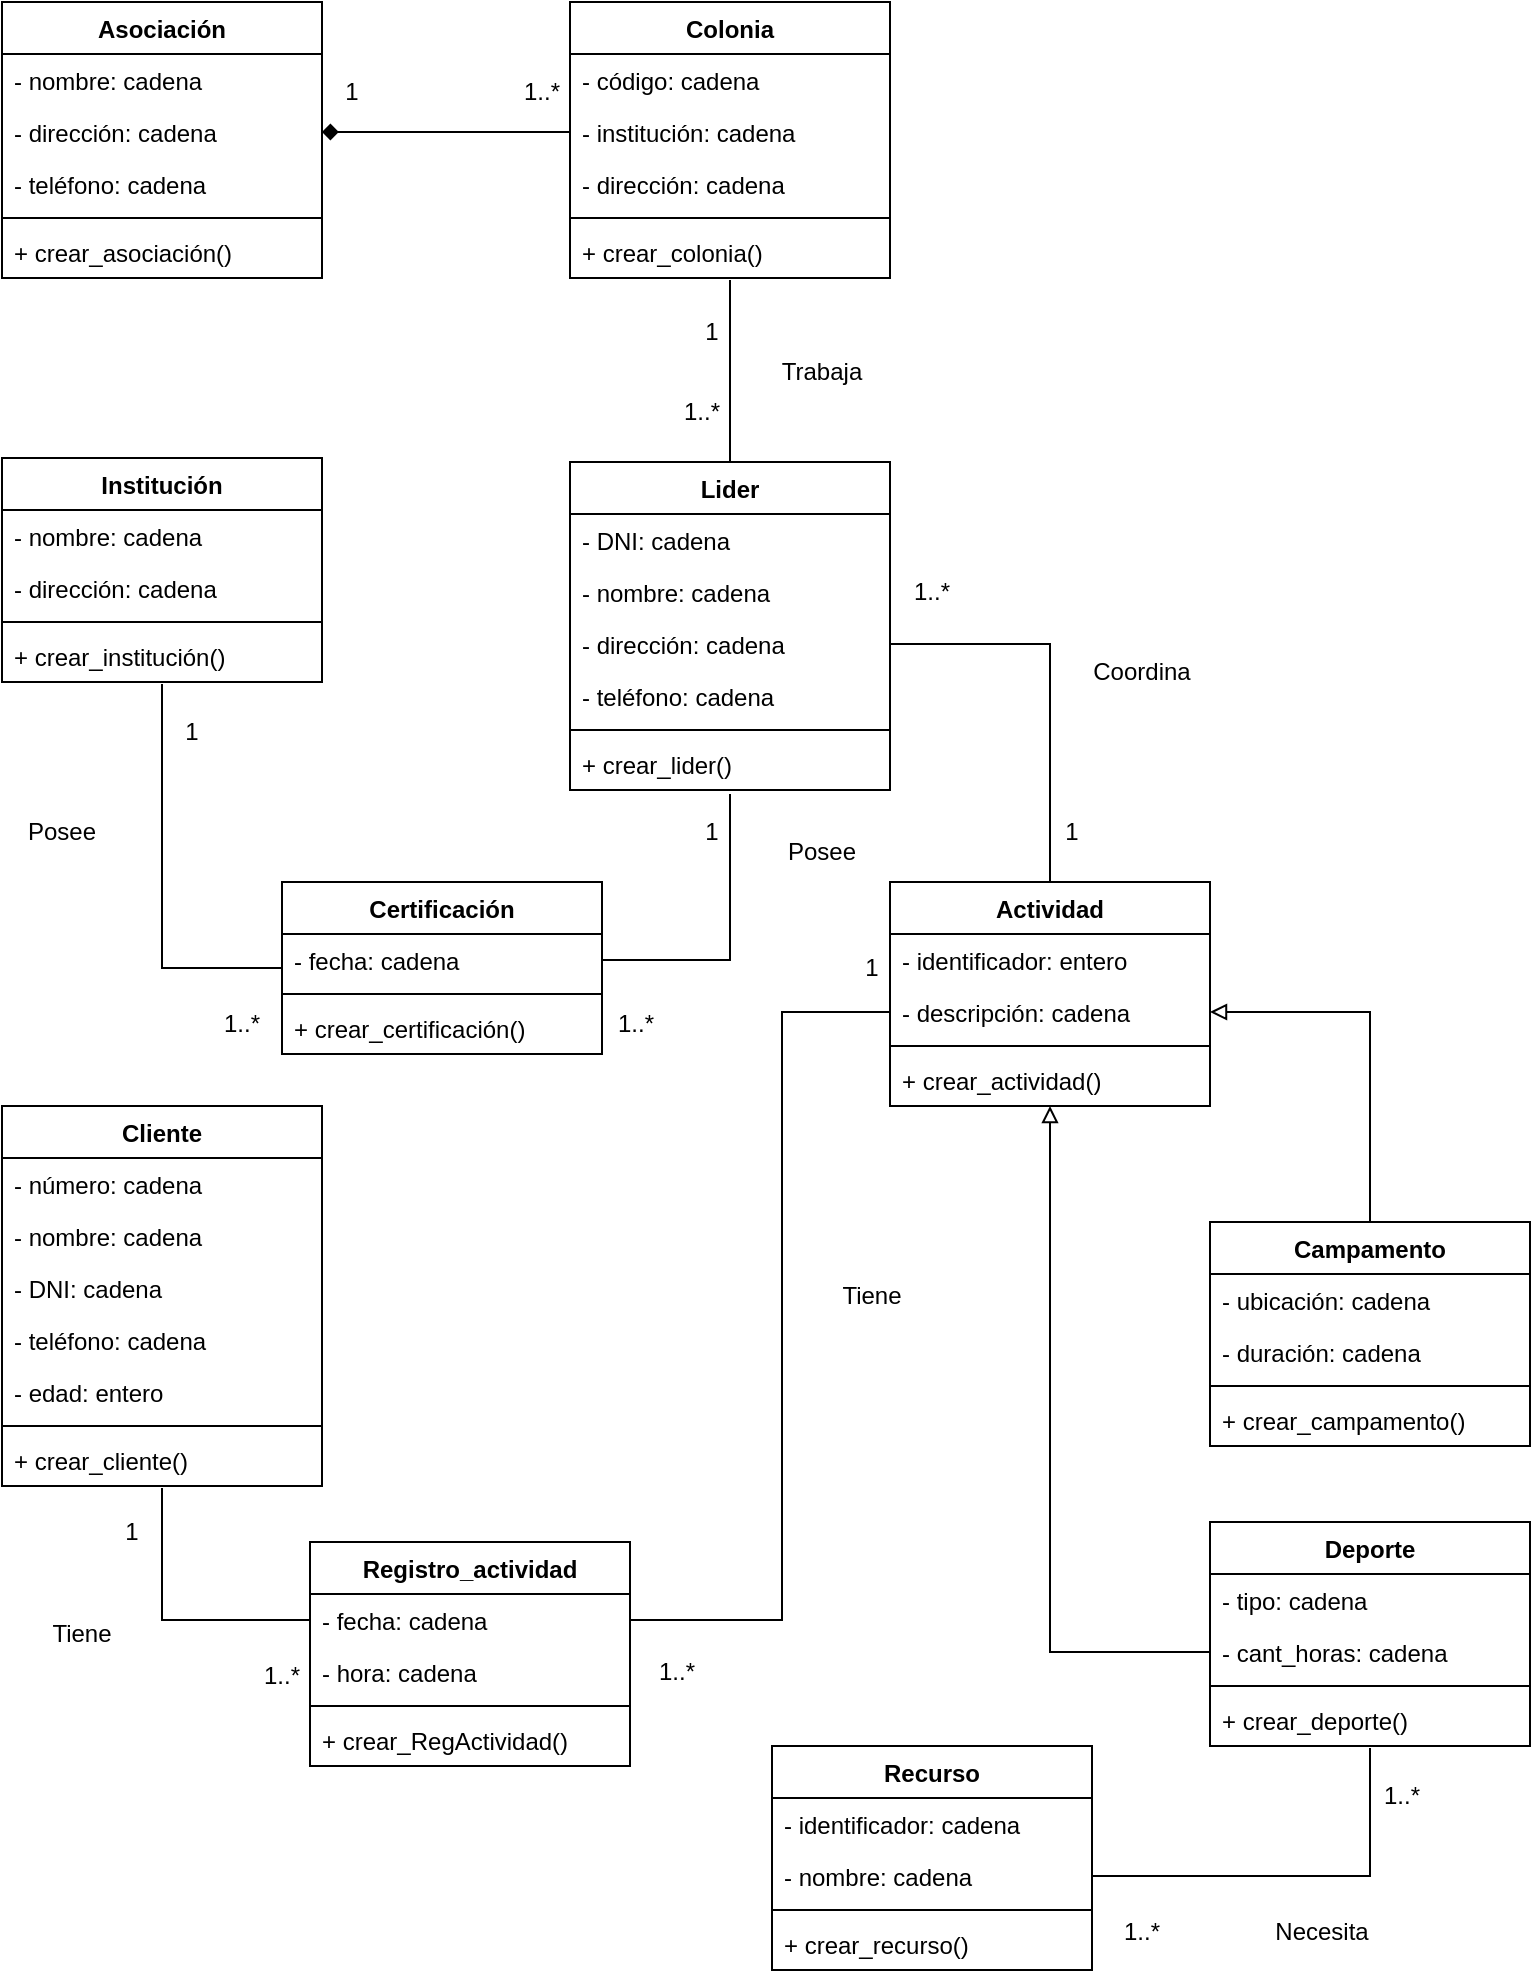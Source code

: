 <mxfile version="16.5.1" type="device"><diagram id="lGOwlKWn9Eu0dSYhVIq-" name="Página-1"><mxGraphModel dx="1108" dy="545" grid="1" gridSize="10" guides="1" tooltips="1" connect="1" arrows="1" fold="1" page="1" pageScale="1" pageWidth="827" pageHeight="1169" math="0" shadow="0"><root><mxCell id="0"/><mxCell id="1" parent="0"/><mxCell id="GEpxuTG9G-NB2mUx5Ac5-1" value="Asociación" style="swimlane;fontStyle=1;align=center;verticalAlign=top;childLayout=stackLayout;horizontal=1;startSize=26;horizontalStack=0;resizeParent=1;resizeParentMax=0;resizeLast=0;collapsible=1;marginBottom=0;" parent="1" vertex="1"><mxGeometry x="50" y="40" width="160" height="138" as="geometry"/></mxCell><mxCell id="GEpxuTG9G-NB2mUx5Ac5-2" value="- nombre: cadena" style="text;strokeColor=none;fillColor=none;align=left;verticalAlign=top;spacingLeft=4;spacingRight=4;overflow=hidden;rotatable=0;points=[[0,0.5],[1,0.5]];portConstraint=eastwest;" parent="GEpxuTG9G-NB2mUx5Ac5-1" vertex="1"><mxGeometry y="26" width="160" height="26" as="geometry"/></mxCell><mxCell id="GEpxuTG9G-NB2mUx5Ac5-9" value="- dirección: cadena" style="text;strokeColor=none;fillColor=none;align=left;verticalAlign=top;spacingLeft=4;spacingRight=4;overflow=hidden;rotatable=0;points=[[0,0.5],[1,0.5]];portConstraint=eastwest;" parent="GEpxuTG9G-NB2mUx5Ac5-1" vertex="1"><mxGeometry y="52" width="160" height="26" as="geometry"/></mxCell><mxCell id="GEpxuTG9G-NB2mUx5Ac5-10" value="- teléfono: cadena" style="text;strokeColor=none;fillColor=none;align=left;verticalAlign=top;spacingLeft=4;spacingRight=4;overflow=hidden;rotatable=0;points=[[0,0.5],[1,0.5]];portConstraint=eastwest;" parent="GEpxuTG9G-NB2mUx5Ac5-1" vertex="1"><mxGeometry y="78" width="160" height="26" as="geometry"/></mxCell><mxCell id="GEpxuTG9G-NB2mUx5Ac5-3" value="" style="line;strokeWidth=1;fillColor=none;align=left;verticalAlign=middle;spacingTop=-1;spacingLeft=3;spacingRight=3;rotatable=0;labelPosition=right;points=[];portConstraint=eastwest;" parent="GEpxuTG9G-NB2mUx5Ac5-1" vertex="1"><mxGeometry y="104" width="160" height="8" as="geometry"/></mxCell><mxCell id="GEpxuTG9G-NB2mUx5Ac5-4" value="+ crear_asociación()" style="text;strokeColor=none;fillColor=none;align=left;verticalAlign=top;spacingLeft=4;spacingRight=4;overflow=hidden;rotatable=0;points=[[0,0.5],[1,0.5]];portConstraint=eastwest;" parent="GEpxuTG9G-NB2mUx5Ac5-1" vertex="1"><mxGeometry y="112" width="160" height="26" as="geometry"/></mxCell><mxCell id="GEpxuTG9G-NB2mUx5Ac5-5" value="Colonia" style="swimlane;fontStyle=1;align=center;verticalAlign=top;childLayout=stackLayout;horizontal=1;startSize=26;horizontalStack=0;resizeParent=1;resizeParentMax=0;resizeLast=0;collapsible=1;marginBottom=0;" parent="1" vertex="1"><mxGeometry x="334" y="40" width="160" height="138" as="geometry"/></mxCell><mxCell id="GEpxuTG9G-NB2mUx5Ac5-6" value="- código: cadena" style="text;strokeColor=none;fillColor=none;align=left;verticalAlign=top;spacingLeft=4;spacingRight=4;overflow=hidden;rotatable=0;points=[[0,0.5],[1,0.5]];portConstraint=eastwest;" parent="GEpxuTG9G-NB2mUx5Ac5-5" vertex="1"><mxGeometry y="26" width="160" height="26" as="geometry"/></mxCell><mxCell id="GEpxuTG9G-NB2mUx5Ac5-11" value="- institución: cadena" style="text;strokeColor=none;fillColor=none;align=left;verticalAlign=top;spacingLeft=4;spacingRight=4;overflow=hidden;rotatable=0;points=[[0,0.5],[1,0.5]];portConstraint=eastwest;" parent="GEpxuTG9G-NB2mUx5Ac5-5" vertex="1"><mxGeometry y="52" width="160" height="26" as="geometry"/></mxCell><mxCell id="GEpxuTG9G-NB2mUx5Ac5-12" value="- dirección: cadena" style="text;strokeColor=none;fillColor=none;align=left;verticalAlign=top;spacingLeft=4;spacingRight=4;overflow=hidden;rotatable=0;points=[[0,0.5],[1,0.5]];portConstraint=eastwest;" parent="GEpxuTG9G-NB2mUx5Ac5-5" vertex="1"><mxGeometry y="78" width="160" height="26" as="geometry"/></mxCell><mxCell id="GEpxuTG9G-NB2mUx5Ac5-7" value="" style="line;strokeWidth=1;fillColor=none;align=left;verticalAlign=middle;spacingTop=-1;spacingLeft=3;spacingRight=3;rotatable=0;labelPosition=right;points=[];portConstraint=eastwest;" parent="GEpxuTG9G-NB2mUx5Ac5-5" vertex="1"><mxGeometry y="104" width="160" height="8" as="geometry"/></mxCell><mxCell id="GEpxuTG9G-NB2mUx5Ac5-8" value="+ crear_colonia()" style="text;strokeColor=none;fillColor=none;align=left;verticalAlign=top;spacingLeft=4;spacingRight=4;overflow=hidden;rotatable=0;points=[[0,0.5],[1,0.5]];portConstraint=eastwest;" parent="GEpxuTG9G-NB2mUx5Ac5-5" vertex="1"><mxGeometry y="112" width="160" height="26" as="geometry"/></mxCell><mxCell id="GEpxuTG9G-NB2mUx5Ac5-13" value="Lider" style="swimlane;fontStyle=1;align=center;verticalAlign=top;childLayout=stackLayout;horizontal=1;startSize=26;horizontalStack=0;resizeParent=1;resizeParentMax=0;resizeLast=0;collapsible=1;marginBottom=0;" parent="1" vertex="1"><mxGeometry x="334" y="270" width="160" height="164" as="geometry"/></mxCell><mxCell id="GEpxuTG9G-NB2mUx5Ac5-14" value="- DNI: cadena" style="text;strokeColor=none;fillColor=none;align=left;verticalAlign=top;spacingLeft=4;spacingRight=4;overflow=hidden;rotatable=0;points=[[0,0.5],[1,0.5]];portConstraint=eastwest;" parent="GEpxuTG9G-NB2mUx5Ac5-13" vertex="1"><mxGeometry y="26" width="160" height="26" as="geometry"/></mxCell><mxCell id="GEpxuTG9G-NB2mUx5Ac5-53" value="- nombre: cadena" style="text;strokeColor=none;fillColor=none;align=left;verticalAlign=top;spacingLeft=4;spacingRight=4;overflow=hidden;rotatable=0;points=[[0,0.5],[1,0.5]];portConstraint=eastwest;" parent="GEpxuTG9G-NB2mUx5Ac5-13" vertex="1"><mxGeometry y="52" width="160" height="26" as="geometry"/></mxCell><mxCell id="GEpxuTG9G-NB2mUx5Ac5-54" value="- dirección: cadena" style="text;strokeColor=none;fillColor=none;align=left;verticalAlign=top;spacingLeft=4;spacingRight=4;overflow=hidden;rotatable=0;points=[[0,0.5],[1,0.5]];portConstraint=eastwest;" parent="GEpxuTG9G-NB2mUx5Ac5-13" vertex="1"><mxGeometry y="78" width="160" height="26" as="geometry"/></mxCell><mxCell id="GEpxuTG9G-NB2mUx5Ac5-55" value="- teléfono: cadena" style="text;strokeColor=none;fillColor=none;align=left;verticalAlign=top;spacingLeft=4;spacingRight=4;overflow=hidden;rotatable=0;points=[[0,0.5],[1,0.5]];portConstraint=eastwest;" parent="GEpxuTG9G-NB2mUx5Ac5-13" vertex="1"><mxGeometry y="104" width="160" height="26" as="geometry"/></mxCell><mxCell id="GEpxuTG9G-NB2mUx5Ac5-15" value="" style="line;strokeWidth=1;fillColor=none;align=left;verticalAlign=middle;spacingTop=-1;spacingLeft=3;spacingRight=3;rotatable=0;labelPosition=right;points=[];portConstraint=eastwest;" parent="GEpxuTG9G-NB2mUx5Ac5-13" vertex="1"><mxGeometry y="130" width="160" height="8" as="geometry"/></mxCell><mxCell id="GEpxuTG9G-NB2mUx5Ac5-16" value="+ crear_lider()" style="text;strokeColor=none;fillColor=none;align=left;verticalAlign=top;spacingLeft=4;spacingRight=4;overflow=hidden;rotatable=0;points=[[0,0.5],[1,0.5]];portConstraint=eastwest;" parent="GEpxuTG9G-NB2mUx5Ac5-13" vertex="1"><mxGeometry y="138" width="160" height="26" as="geometry"/></mxCell><mxCell id="GEpxuTG9G-NB2mUx5Ac5-17" value="Institución" style="swimlane;fontStyle=1;align=center;verticalAlign=top;childLayout=stackLayout;horizontal=1;startSize=26;horizontalStack=0;resizeParent=1;resizeParentMax=0;resizeLast=0;collapsible=1;marginBottom=0;" parent="1" vertex="1"><mxGeometry x="50" y="268" width="160" height="112" as="geometry"/></mxCell><mxCell id="GEpxuTG9G-NB2mUx5Ac5-18" value="- nombre: cadena" style="text;strokeColor=none;fillColor=none;align=left;verticalAlign=top;spacingLeft=4;spacingRight=4;overflow=hidden;rotatable=0;points=[[0,0.5],[1,0.5]];portConstraint=eastwest;" parent="GEpxuTG9G-NB2mUx5Ac5-17" vertex="1"><mxGeometry y="26" width="160" height="26" as="geometry"/></mxCell><mxCell id="GEpxuTG9G-NB2mUx5Ac5-57" value="- dirección: cadena" style="text;strokeColor=none;fillColor=none;align=left;verticalAlign=top;spacingLeft=4;spacingRight=4;overflow=hidden;rotatable=0;points=[[0,0.5],[1,0.5]];portConstraint=eastwest;" parent="GEpxuTG9G-NB2mUx5Ac5-17" vertex="1"><mxGeometry y="52" width="160" height="26" as="geometry"/></mxCell><mxCell id="GEpxuTG9G-NB2mUx5Ac5-19" value="" style="line;strokeWidth=1;fillColor=none;align=left;verticalAlign=middle;spacingTop=-1;spacingLeft=3;spacingRight=3;rotatable=0;labelPosition=right;points=[];portConstraint=eastwest;" parent="GEpxuTG9G-NB2mUx5Ac5-17" vertex="1"><mxGeometry y="78" width="160" height="8" as="geometry"/></mxCell><mxCell id="GEpxuTG9G-NB2mUx5Ac5-20" value="+ crear_institución()" style="text;strokeColor=none;fillColor=none;align=left;verticalAlign=top;spacingLeft=4;spacingRight=4;overflow=hidden;rotatable=0;points=[[0,0.5],[1,0.5]];portConstraint=eastwest;" parent="GEpxuTG9G-NB2mUx5Ac5-17" vertex="1"><mxGeometry y="86" width="160" height="26" as="geometry"/></mxCell><mxCell id="GEpxuTG9G-NB2mUx5Ac5-21" value="Certificación" style="swimlane;fontStyle=1;align=center;verticalAlign=top;childLayout=stackLayout;horizontal=1;startSize=26;horizontalStack=0;resizeParent=1;resizeParentMax=0;resizeLast=0;collapsible=1;marginBottom=0;" parent="1" vertex="1"><mxGeometry x="190" y="480" width="160" height="86" as="geometry"/></mxCell><mxCell id="GEpxuTG9G-NB2mUx5Ac5-22" value="- fecha: cadena" style="text;strokeColor=none;fillColor=none;align=left;verticalAlign=top;spacingLeft=4;spacingRight=4;overflow=hidden;rotatable=0;points=[[0,0.5],[1,0.5]];portConstraint=eastwest;" parent="GEpxuTG9G-NB2mUx5Ac5-21" vertex="1"><mxGeometry y="26" width="160" height="26" as="geometry"/></mxCell><mxCell id="GEpxuTG9G-NB2mUx5Ac5-23" value="" style="line;strokeWidth=1;fillColor=none;align=left;verticalAlign=middle;spacingTop=-1;spacingLeft=3;spacingRight=3;rotatable=0;labelPosition=right;points=[];portConstraint=eastwest;" parent="GEpxuTG9G-NB2mUx5Ac5-21" vertex="1"><mxGeometry y="52" width="160" height="8" as="geometry"/></mxCell><mxCell id="GEpxuTG9G-NB2mUx5Ac5-24" value="+ crear_certificación()" style="text;strokeColor=none;fillColor=none;align=left;verticalAlign=top;spacingLeft=4;spacingRight=4;overflow=hidden;rotatable=0;points=[[0,0.5],[1,0.5]];portConstraint=eastwest;" parent="GEpxuTG9G-NB2mUx5Ac5-21" vertex="1"><mxGeometry y="60" width="160" height="26" as="geometry"/></mxCell><mxCell id="GEpxuTG9G-NB2mUx5Ac5-25" value="Actividad" style="swimlane;fontStyle=1;align=center;verticalAlign=top;childLayout=stackLayout;horizontal=1;startSize=26;horizontalStack=0;resizeParent=1;resizeParentMax=0;resizeLast=0;collapsible=1;marginBottom=0;" parent="1" vertex="1"><mxGeometry x="494" y="480" width="160" height="112" as="geometry"/></mxCell><mxCell id="GEpxuTG9G-NB2mUx5Ac5-26" value="- identificador: entero" style="text;strokeColor=none;fillColor=none;align=left;verticalAlign=top;spacingLeft=4;spacingRight=4;overflow=hidden;rotatable=0;points=[[0,0.5],[1,0.5]];portConstraint=eastwest;" parent="GEpxuTG9G-NB2mUx5Ac5-25" vertex="1"><mxGeometry y="26" width="160" height="26" as="geometry"/></mxCell><mxCell id="GEpxuTG9G-NB2mUx5Ac5-58" value="- descripción: cadena" style="text;strokeColor=none;fillColor=none;align=left;verticalAlign=top;spacingLeft=4;spacingRight=4;overflow=hidden;rotatable=0;points=[[0,0.5],[1,0.5]];portConstraint=eastwest;" parent="GEpxuTG9G-NB2mUx5Ac5-25" vertex="1"><mxGeometry y="52" width="160" height="26" as="geometry"/></mxCell><mxCell id="GEpxuTG9G-NB2mUx5Ac5-27" value="" style="line;strokeWidth=1;fillColor=none;align=left;verticalAlign=middle;spacingTop=-1;spacingLeft=3;spacingRight=3;rotatable=0;labelPosition=right;points=[];portConstraint=eastwest;" parent="GEpxuTG9G-NB2mUx5Ac5-25" vertex="1"><mxGeometry y="78" width="160" height="8" as="geometry"/></mxCell><mxCell id="GEpxuTG9G-NB2mUx5Ac5-28" value="+ crear_actividad()" style="text;strokeColor=none;fillColor=none;align=left;verticalAlign=top;spacingLeft=4;spacingRight=4;overflow=hidden;rotatable=0;points=[[0,0.5],[1,0.5]];portConstraint=eastwest;" parent="GEpxuTG9G-NB2mUx5Ac5-25" vertex="1"><mxGeometry y="86" width="160" height="26" as="geometry"/></mxCell><mxCell id="GEpxuTG9G-NB2mUx5Ac5-29" value="Deporte" style="swimlane;fontStyle=1;align=center;verticalAlign=top;childLayout=stackLayout;horizontal=1;startSize=26;horizontalStack=0;resizeParent=1;resizeParentMax=0;resizeLast=0;collapsible=1;marginBottom=0;" parent="1" vertex="1"><mxGeometry x="654" y="800" width="160" height="112" as="geometry"/></mxCell><mxCell id="GEpxuTG9G-NB2mUx5Ac5-30" value="- tipo: cadena" style="text;strokeColor=none;fillColor=none;align=left;verticalAlign=top;spacingLeft=4;spacingRight=4;overflow=hidden;rotatable=0;points=[[0,0.5],[1,0.5]];portConstraint=eastwest;" parent="GEpxuTG9G-NB2mUx5Ac5-29" vertex="1"><mxGeometry y="26" width="160" height="26" as="geometry"/></mxCell><mxCell id="GEpxuTG9G-NB2mUx5Ac5-60" value="- cant_horas: cadena" style="text;strokeColor=none;fillColor=none;align=left;verticalAlign=top;spacingLeft=4;spacingRight=4;overflow=hidden;rotatable=0;points=[[0,0.5],[1,0.5]];portConstraint=eastwest;" parent="GEpxuTG9G-NB2mUx5Ac5-29" vertex="1"><mxGeometry y="52" width="160" height="26" as="geometry"/></mxCell><mxCell id="GEpxuTG9G-NB2mUx5Ac5-31" value="" style="line;strokeWidth=1;fillColor=none;align=left;verticalAlign=middle;spacingTop=-1;spacingLeft=3;spacingRight=3;rotatable=0;labelPosition=right;points=[];portConstraint=eastwest;" parent="GEpxuTG9G-NB2mUx5Ac5-29" vertex="1"><mxGeometry y="78" width="160" height="8" as="geometry"/></mxCell><mxCell id="GEpxuTG9G-NB2mUx5Ac5-32" value="+ crear_deporte()" style="text;strokeColor=none;fillColor=none;align=left;verticalAlign=top;spacingLeft=4;spacingRight=4;overflow=hidden;rotatable=0;points=[[0,0.5],[1,0.5]];portConstraint=eastwest;" parent="GEpxuTG9G-NB2mUx5Ac5-29" vertex="1"><mxGeometry y="86" width="160" height="26" as="geometry"/></mxCell><mxCell id="GEpxuTG9G-NB2mUx5Ac5-37" value="Campamento" style="swimlane;fontStyle=1;align=center;verticalAlign=top;childLayout=stackLayout;horizontal=1;startSize=26;horizontalStack=0;resizeParent=1;resizeParentMax=0;resizeLast=0;collapsible=1;marginBottom=0;" parent="1" vertex="1"><mxGeometry x="654" y="650" width="160" height="112" as="geometry"/></mxCell><mxCell id="GEpxuTG9G-NB2mUx5Ac5-38" value="- ubicación: cadena" style="text;strokeColor=none;fillColor=none;align=left;verticalAlign=top;spacingLeft=4;spacingRight=4;overflow=hidden;rotatable=0;points=[[0,0.5],[1,0.5]];portConstraint=eastwest;" parent="GEpxuTG9G-NB2mUx5Ac5-37" vertex="1"><mxGeometry y="26" width="160" height="26" as="geometry"/></mxCell><mxCell id="GEpxuTG9G-NB2mUx5Ac5-59" value="- duración: cadena" style="text;strokeColor=none;fillColor=none;align=left;verticalAlign=top;spacingLeft=4;spacingRight=4;overflow=hidden;rotatable=0;points=[[0,0.5],[1,0.5]];portConstraint=eastwest;" parent="GEpxuTG9G-NB2mUx5Ac5-37" vertex="1"><mxGeometry y="52" width="160" height="26" as="geometry"/></mxCell><mxCell id="GEpxuTG9G-NB2mUx5Ac5-39" value="" style="line;strokeWidth=1;fillColor=none;align=left;verticalAlign=middle;spacingTop=-1;spacingLeft=3;spacingRight=3;rotatable=0;labelPosition=right;points=[];portConstraint=eastwest;" parent="GEpxuTG9G-NB2mUx5Ac5-37" vertex="1"><mxGeometry y="78" width="160" height="8" as="geometry"/></mxCell><mxCell id="GEpxuTG9G-NB2mUx5Ac5-40" value="+ crear_campamento()" style="text;strokeColor=none;fillColor=none;align=left;verticalAlign=top;spacingLeft=4;spacingRight=4;overflow=hidden;rotatable=0;points=[[0,0.5],[1,0.5]];portConstraint=eastwest;" parent="GEpxuTG9G-NB2mUx5Ac5-37" vertex="1"><mxGeometry y="86" width="160" height="26" as="geometry"/></mxCell><mxCell id="GEpxuTG9G-NB2mUx5Ac5-41" value="Recurso" style="swimlane;fontStyle=1;align=center;verticalAlign=top;childLayout=stackLayout;horizontal=1;startSize=26;horizontalStack=0;resizeParent=1;resizeParentMax=0;resizeLast=0;collapsible=1;marginBottom=0;" parent="1" vertex="1"><mxGeometry x="435" y="912" width="160" height="112" as="geometry"/></mxCell><mxCell id="GEpxuTG9G-NB2mUx5Ac5-42" value="- identificador: cadena" style="text;strokeColor=none;fillColor=none;align=left;verticalAlign=top;spacingLeft=4;spacingRight=4;overflow=hidden;rotatable=0;points=[[0,0.5],[1,0.5]];portConstraint=eastwest;" parent="GEpxuTG9G-NB2mUx5Ac5-41" vertex="1"><mxGeometry y="26" width="160" height="26" as="geometry"/></mxCell><mxCell id="GEpxuTG9G-NB2mUx5Ac5-61" value="- nombre: cadena" style="text;strokeColor=none;fillColor=none;align=left;verticalAlign=top;spacingLeft=4;spacingRight=4;overflow=hidden;rotatable=0;points=[[0,0.5],[1,0.5]];portConstraint=eastwest;" parent="GEpxuTG9G-NB2mUx5Ac5-41" vertex="1"><mxGeometry y="52" width="160" height="26" as="geometry"/></mxCell><mxCell id="GEpxuTG9G-NB2mUx5Ac5-43" value="" style="line;strokeWidth=1;fillColor=none;align=left;verticalAlign=middle;spacingTop=-1;spacingLeft=3;spacingRight=3;rotatable=0;labelPosition=right;points=[];portConstraint=eastwest;" parent="GEpxuTG9G-NB2mUx5Ac5-41" vertex="1"><mxGeometry y="78" width="160" height="8" as="geometry"/></mxCell><mxCell id="GEpxuTG9G-NB2mUx5Ac5-44" value="+ crear_recurso()" style="text;strokeColor=none;fillColor=none;align=left;verticalAlign=top;spacingLeft=4;spacingRight=4;overflow=hidden;rotatable=0;points=[[0,0.5],[1,0.5]];portConstraint=eastwest;" parent="GEpxuTG9G-NB2mUx5Ac5-41" vertex="1"><mxGeometry y="86" width="160" height="26" as="geometry"/></mxCell><mxCell id="GEpxuTG9G-NB2mUx5Ac5-45" value="Cliente" style="swimlane;fontStyle=1;align=center;verticalAlign=top;childLayout=stackLayout;horizontal=1;startSize=26;horizontalStack=0;resizeParent=1;resizeParentMax=0;resizeLast=0;collapsible=1;marginBottom=0;" parent="1" vertex="1"><mxGeometry x="50" y="592" width="160" height="190" as="geometry"/></mxCell><mxCell id="GEpxuTG9G-NB2mUx5Ac5-46" value="- número: cadena" style="text;strokeColor=none;fillColor=none;align=left;verticalAlign=top;spacingLeft=4;spacingRight=4;overflow=hidden;rotatable=0;points=[[0,0.5],[1,0.5]];portConstraint=eastwest;" parent="GEpxuTG9G-NB2mUx5Ac5-45" vertex="1"><mxGeometry y="26" width="160" height="26" as="geometry"/></mxCell><mxCell id="GEpxuTG9G-NB2mUx5Ac5-62" value="- nombre: cadena" style="text;strokeColor=none;fillColor=none;align=left;verticalAlign=top;spacingLeft=4;spacingRight=4;overflow=hidden;rotatable=0;points=[[0,0.5],[1,0.5]];portConstraint=eastwest;" parent="GEpxuTG9G-NB2mUx5Ac5-45" vertex="1"><mxGeometry y="52" width="160" height="26" as="geometry"/></mxCell><mxCell id="GEpxuTG9G-NB2mUx5Ac5-63" value="- DNI: cadena" style="text;strokeColor=none;fillColor=none;align=left;verticalAlign=top;spacingLeft=4;spacingRight=4;overflow=hidden;rotatable=0;points=[[0,0.5],[1,0.5]];portConstraint=eastwest;" parent="GEpxuTG9G-NB2mUx5Ac5-45" vertex="1"><mxGeometry y="78" width="160" height="26" as="geometry"/></mxCell><mxCell id="GEpxuTG9G-NB2mUx5Ac5-64" value="- teléfono: cadena" style="text;strokeColor=none;fillColor=none;align=left;verticalAlign=top;spacingLeft=4;spacingRight=4;overflow=hidden;rotatable=0;points=[[0,0.5],[1,0.5]];portConstraint=eastwest;" parent="GEpxuTG9G-NB2mUx5Ac5-45" vertex="1"><mxGeometry y="104" width="160" height="26" as="geometry"/></mxCell><mxCell id="GEpxuTG9G-NB2mUx5Ac5-65" value="- edad: entero" style="text;strokeColor=none;fillColor=none;align=left;verticalAlign=top;spacingLeft=4;spacingRight=4;overflow=hidden;rotatable=0;points=[[0,0.5],[1,0.5]];portConstraint=eastwest;" parent="GEpxuTG9G-NB2mUx5Ac5-45" vertex="1"><mxGeometry y="130" width="160" height="26" as="geometry"/></mxCell><mxCell id="GEpxuTG9G-NB2mUx5Ac5-47" value="" style="line;strokeWidth=1;fillColor=none;align=left;verticalAlign=middle;spacingTop=-1;spacingLeft=3;spacingRight=3;rotatable=0;labelPosition=right;points=[];portConstraint=eastwest;" parent="GEpxuTG9G-NB2mUx5Ac5-45" vertex="1"><mxGeometry y="156" width="160" height="8" as="geometry"/></mxCell><mxCell id="GEpxuTG9G-NB2mUx5Ac5-48" value="+ crear_cliente()" style="text;strokeColor=none;fillColor=none;align=left;verticalAlign=top;spacingLeft=4;spacingRight=4;overflow=hidden;rotatable=0;points=[[0,0.5],[1,0.5]];portConstraint=eastwest;" parent="GEpxuTG9G-NB2mUx5Ac5-45" vertex="1"><mxGeometry y="164" width="160" height="26" as="geometry"/></mxCell><mxCell id="GEpxuTG9G-NB2mUx5Ac5-49" value="Registro_actividad" style="swimlane;fontStyle=1;align=center;verticalAlign=top;childLayout=stackLayout;horizontal=1;startSize=26;horizontalStack=0;resizeParent=1;resizeParentMax=0;resizeLast=0;collapsible=1;marginBottom=0;" parent="1" vertex="1"><mxGeometry x="204" y="810" width="160" height="112" as="geometry"/></mxCell><mxCell id="GEpxuTG9G-NB2mUx5Ac5-50" value="- fecha: cadena" style="text;strokeColor=none;fillColor=none;align=left;verticalAlign=top;spacingLeft=4;spacingRight=4;overflow=hidden;rotatable=0;points=[[0,0.5],[1,0.5]];portConstraint=eastwest;" parent="GEpxuTG9G-NB2mUx5Ac5-49" vertex="1"><mxGeometry y="26" width="160" height="26" as="geometry"/></mxCell><mxCell id="GEpxuTG9G-NB2mUx5Ac5-66" value="- hora: cadena" style="text;strokeColor=none;fillColor=none;align=left;verticalAlign=top;spacingLeft=4;spacingRight=4;overflow=hidden;rotatable=0;points=[[0,0.5],[1,0.5]];portConstraint=eastwest;" parent="GEpxuTG9G-NB2mUx5Ac5-49" vertex="1"><mxGeometry y="52" width="160" height="26" as="geometry"/></mxCell><mxCell id="GEpxuTG9G-NB2mUx5Ac5-51" value="" style="line;strokeWidth=1;fillColor=none;align=left;verticalAlign=middle;spacingTop=-1;spacingLeft=3;spacingRight=3;rotatable=0;labelPosition=right;points=[];portConstraint=eastwest;" parent="GEpxuTG9G-NB2mUx5Ac5-49" vertex="1"><mxGeometry y="78" width="160" height="8" as="geometry"/></mxCell><mxCell id="GEpxuTG9G-NB2mUx5Ac5-52" value="+ crear_RegActividad()" style="text;strokeColor=none;fillColor=none;align=left;verticalAlign=top;spacingLeft=4;spacingRight=4;overflow=hidden;rotatable=0;points=[[0,0.5],[1,0.5]];portConstraint=eastwest;" parent="GEpxuTG9G-NB2mUx5Ac5-49" vertex="1"><mxGeometry y="86" width="160" height="26" as="geometry"/></mxCell><mxCell id="GEpxuTG9G-NB2mUx5Ac5-67" value="" style="endArrow=diamond;html=1;rounded=0;exitX=0;exitY=0.5;exitDx=0;exitDy=0;entryX=1;entryY=0.5;entryDx=0;entryDy=0;endFill=1;" parent="1" source="GEpxuTG9G-NB2mUx5Ac5-11" target="GEpxuTG9G-NB2mUx5Ac5-9" edge="1"><mxGeometry width="50" height="50" relative="1" as="geometry"><mxPoint x="260" y="150" as="sourcePoint"/><mxPoint x="310" y="100" as="targetPoint"/></mxGeometry></mxCell><mxCell id="GEpxuTG9G-NB2mUx5Ac5-68" value="" style="endArrow=none;html=1;rounded=0;exitX=0.5;exitY=0;exitDx=0;exitDy=0;entryX=0.5;entryY=1.038;entryDx=0;entryDy=0;entryPerimeter=0;" parent="1" source="GEpxuTG9G-NB2mUx5Ac5-13" target="GEpxuTG9G-NB2mUx5Ac5-8" edge="1"><mxGeometry width="50" height="50" relative="1" as="geometry"><mxPoint x="280" y="240" as="sourcePoint"/><mxPoint x="330" y="190" as="targetPoint"/></mxGeometry></mxCell><mxCell id="GEpxuTG9G-NB2mUx5Ac5-69" value="" style="endArrow=none;html=1;rounded=0;exitX=1;exitY=0.5;exitDx=0;exitDy=0;entryX=0.5;entryY=1.077;entryDx=0;entryDy=0;entryPerimeter=0;" parent="1" source="GEpxuTG9G-NB2mUx5Ac5-22" target="GEpxuTG9G-NB2mUx5Ac5-16" edge="1"><mxGeometry width="50" height="50" relative="1" as="geometry"><mxPoint x="390" y="460" as="sourcePoint"/><mxPoint x="410" y="460" as="targetPoint"/><Array as="points"><mxPoint x="414" y="519"/></Array></mxGeometry></mxCell><mxCell id="GEpxuTG9G-NB2mUx5Ac5-70" value="" style="endArrow=none;html=1;rounded=0;exitX=0;exitY=0.5;exitDx=0;exitDy=0;entryX=0.5;entryY=1.038;entryDx=0;entryDy=0;entryPerimeter=0;" parent="1" source="GEpxuTG9G-NB2mUx5Ac5-21" target="GEpxuTG9G-NB2mUx5Ac5-20" edge="1"><mxGeometry width="50" height="50" relative="1" as="geometry"><mxPoint x="390" y="460" as="sourcePoint"/><mxPoint x="440" y="410" as="targetPoint"/><Array as="points"><mxPoint x="130" y="523"/></Array></mxGeometry></mxCell><mxCell id="GEpxuTG9G-NB2mUx5Ac5-71" value="" style="endArrow=none;html=1;rounded=0;entryX=1;entryY=0.5;entryDx=0;entryDy=0;exitX=0.5;exitY=0;exitDx=0;exitDy=0;" parent="1" source="GEpxuTG9G-NB2mUx5Ac5-25" target="GEpxuTG9G-NB2mUx5Ac5-54" edge="1"><mxGeometry width="50" height="50" relative="1" as="geometry"><mxPoint x="390" y="480" as="sourcePoint"/><mxPoint x="440" y="430" as="targetPoint"/><Array as="points"><mxPoint x="574" y="361"/></Array></mxGeometry></mxCell><mxCell id="GEpxuTG9G-NB2mUx5Ac5-72" value="" style="endArrow=block;html=1;rounded=0;exitX=0;exitY=0.5;exitDx=0;exitDy=0;endFill=0;entryX=0.5;entryY=1;entryDx=0;entryDy=0;entryPerimeter=0;" parent="1" source="GEpxuTG9G-NB2mUx5Ac5-60" target="GEpxuTG9G-NB2mUx5Ac5-28" edge="1"><mxGeometry width="50" height="50" relative="1" as="geometry"><mxPoint x="410" y="610" as="sourcePoint"/><mxPoint x="520" y="710" as="targetPoint"/><Array as="points"><mxPoint x="574" y="865"/></Array></mxGeometry></mxCell><mxCell id="GEpxuTG9G-NB2mUx5Ac5-73" value="" style="endArrow=block;html=1;rounded=0;exitX=0.5;exitY=0;exitDx=0;exitDy=0;entryX=1;entryY=0.5;entryDx=0;entryDy=0;endFill=0;" parent="1" source="GEpxuTG9G-NB2mUx5Ac5-37" target="GEpxuTG9G-NB2mUx5Ac5-58" edge="1"><mxGeometry width="50" height="50" relative="1" as="geometry"><mxPoint x="390" y="690" as="sourcePoint"/><mxPoint x="440" y="640" as="targetPoint"/><Array as="points"><mxPoint x="734" y="545"/></Array></mxGeometry></mxCell><mxCell id="GEpxuTG9G-NB2mUx5Ac5-75" value="" style="endArrow=none;html=1;rounded=0;exitX=1;exitY=0.5;exitDx=0;exitDy=0;entryX=0;entryY=0.5;entryDx=0;entryDy=0;" parent="1" source="GEpxuTG9G-NB2mUx5Ac5-50" target="GEpxuTG9G-NB2mUx5Ac5-58" edge="1"><mxGeometry width="50" height="50" relative="1" as="geometry"><mxPoint x="450" y="930" as="sourcePoint"/><mxPoint x="414" y="850" as="targetPoint"/><Array as="points"><mxPoint x="440" y="849"/><mxPoint x="440" y="545"/></Array></mxGeometry></mxCell><mxCell id="GEpxuTG9G-NB2mUx5Ac5-76" value="" style="endArrow=none;html=1;rounded=0;entryX=0.5;entryY=1.038;entryDx=0;entryDy=0;entryPerimeter=0;exitX=0;exitY=0.5;exitDx=0;exitDy=0;" parent="1" source="GEpxuTG9G-NB2mUx5Ac5-50" target="GEpxuTG9G-NB2mUx5Ac5-48" edge="1"><mxGeometry width="50" height="50" relative="1" as="geometry"><mxPoint x="450" y="930" as="sourcePoint"/><mxPoint x="500" y="880" as="targetPoint"/><Array as="points"><mxPoint x="130" y="849"/></Array></mxGeometry></mxCell><mxCell id="NxvY_9dTDJaT0S1vnAO8-1" value="1..*" style="text;html=1;strokeColor=none;fillColor=none;align=center;verticalAlign=middle;whiteSpace=wrap;rounded=0;" vertex="1" parent="1"><mxGeometry x="310" y="70" width="20" height="30" as="geometry"/></mxCell><mxCell id="NxvY_9dTDJaT0S1vnAO8-2" value="1" style="text;html=1;strokeColor=none;fillColor=none;align=center;verticalAlign=middle;whiteSpace=wrap;rounded=0;" vertex="1" parent="1"><mxGeometry x="220" y="70" width="10" height="30" as="geometry"/></mxCell><mxCell id="NxvY_9dTDJaT0S1vnAO8-3" value="1" style="text;html=1;strokeColor=none;fillColor=none;align=center;verticalAlign=middle;whiteSpace=wrap;rounded=0;" vertex="1" parent="1"><mxGeometry x="400" y="190" width="10" height="30" as="geometry"/></mxCell><mxCell id="NxvY_9dTDJaT0S1vnAO8-4" value="1..*" style="text;html=1;strokeColor=none;fillColor=none;align=center;verticalAlign=middle;whiteSpace=wrap;rounded=0;" vertex="1" parent="1"><mxGeometry x="390" y="230" width="20" height="30" as="geometry"/></mxCell><mxCell id="NxvY_9dTDJaT0S1vnAO8-5" value="Trabaja" style="text;html=1;strokeColor=none;fillColor=none;align=center;verticalAlign=middle;whiteSpace=wrap;rounded=0;" vertex="1" parent="1"><mxGeometry x="430" y="210" width="60" height="30" as="geometry"/></mxCell><mxCell id="NxvY_9dTDJaT0S1vnAO8-6" value="1" style="text;html=1;strokeColor=none;fillColor=none;align=center;verticalAlign=middle;whiteSpace=wrap;rounded=0;" vertex="1" parent="1"><mxGeometry x="140" y="390" width="10" height="30" as="geometry"/></mxCell><mxCell id="NxvY_9dTDJaT0S1vnAO8-7" value="1..*" style="text;html=1;strokeColor=none;fillColor=none;align=center;verticalAlign=middle;whiteSpace=wrap;rounded=0;" vertex="1" parent="1"><mxGeometry x="160" y="536" width="20" height="30" as="geometry"/></mxCell><mxCell id="NxvY_9dTDJaT0S1vnAO8-8" value="1..*" style="text;html=1;strokeColor=none;fillColor=none;align=center;verticalAlign=middle;whiteSpace=wrap;rounded=0;" vertex="1" parent="1"><mxGeometry x="354" y="536" width="26" height="30" as="geometry"/></mxCell><mxCell id="NxvY_9dTDJaT0S1vnAO8-9" value="1" style="text;html=1;strokeColor=none;fillColor=none;align=center;verticalAlign=middle;whiteSpace=wrap;rounded=0;" vertex="1" parent="1"><mxGeometry x="400" y="440" width="10" height="30" as="geometry"/></mxCell><mxCell id="NxvY_9dTDJaT0S1vnAO8-10" value="Posee" style="text;html=1;strokeColor=none;fillColor=none;align=center;verticalAlign=middle;whiteSpace=wrap;rounded=0;" vertex="1" parent="1"><mxGeometry x="430" y="450" width="60" height="30" as="geometry"/></mxCell><mxCell id="NxvY_9dTDJaT0S1vnAO8-11" value="Posee" style="text;html=1;strokeColor=none;fillColor=none;align=center;verticalAlign=middle;whiteSpace=wrap;rounded=0;" vertex="1" parent="1"><mxGeometry x="50" y="440" width="60" height="30" as="geometry"/></mxCell><mxCell id="NxvY_9dTDJaT0S1vnAO8-12" value="1..*" style="text;html=1;strokeColor=none;fillColor=none;align=center;verticalAlign=middle;whiteSpace=wrap;rounded=0;" vertex="1" parent="1"><mxGeometry x="500" y="320" width="30" height="30" as="geometry"/></mxCell><mxCell id="NxvY_9dTDJaT0S1vnAO8-13" value="1" style="text;html=1;strokeColor=none;fillColor=none;align=center;verticalAlign=middle;whiteSpace=wrap;rounded=0;" vertex="1" parent="1"><mxGeometry x="580" y="440" width="10" height="30" as="geometry"/></mxCell><mxCell id="NxvY_9dTDJaT0S1vnAO8-14" value="Coordina" style="text;html=1;strokeColor=none;fillColor=none;align=center;verticalAlign=middle;whiteSpace=wrap;rounded=0;" vertex="1" parent="1"><mxGeometry x="590" y="360" width="60" height="30" as="geometry"/></mxCell><mxCell id="NxvY_9dTDJaT0S1vnAO8-15" value="" style="endArrow=none;html=1;rounded=0;entryX=1;entryY=0.5;entryDx=0;entryDy=0;exitX=0.5;exitY=1.038;exitDx=0;exitDy=0;exitPerimeter=0;" edge="1" parent="1" source="GEpxuTG9G-NB2mUx5Ac5-32" target="GEpxuTG9G-NB2mUx5Ac5-61"><mxGeometry width="50" height="50" relative="1" as="geometry"><mxPoint x="470" y="850" as="sourcePoint"/><mxPoint x="520" y="800" as="targetPoint"/><Array as="points"><mxPoint x="734" y="977"/></Array></mxGeometry></mxCell><mxCell id="NxvY_9dTDJaT0S1vnAO8-16" value="1" style="text;html=1;strokeColor=none;fillColor=none;align=center;verticalAlign=middle;whiteSpace=wrap;rounded=0;" vertex="1" parent="1"><mxGeometry x="480" y="508" width="10" height="30" as="geometry"/></mxCell><mxCell id="NxvY_9dTDJaT0S1vnAO8-18" value="1..*" style="text;html=1;strokeColor=none;fillColor=none;align=center;verticalAlign=middle;whiteSpace=wrap;rounded=0;" vertex="1" parent="1"><mxGeometry x="375" y="860" width="25" height="30" as="geometry"/></mxCell><mxCell id="NxvY_9dTDJaT0S1vnAO8-19" value="1" style="text;html=1;strokeColor=none;fillColor=none;align=center;verticalAlign=middle;whiteSpace=wrap;rounded=0;" vertex="1" parent="1"><mxGeometry x="110" y="790" width="10" height="30" as="geometry"/></mxCell><mxCell id="NxvY_9dTDJaT0S1vnAO8-20" value="1..*" style="text;html=1;strokeColor=none;fillColor=none;align=center;verticalAlign=middle;whiteSpace=wrap;rounded=0;" vertex="1" parent="1"><mxGeometry x="180" y="862" width="20" height="30" as="geometry"/></mxCell><mxCell id="NxvY_9dTDJaT0S1vnAO8-21" value="Tiene" style="text;html=1;strokeColor=none;fillColor=none;align=center;verticalAlign=middle;whiteSpace=wrap;rounded=0;" vertex="1" parent="1"><mxGeometry x="60" y="841" width="60" height="30" as="geometry"/></mxCell><mxCell id="NxvY_9dTDJaT0S1vnAO8-22" value="Tiene" style="text;html=1;strokeColor=none;fillColor=none;align=center;verticalAlign=middle;whiteSpace=wrap;rounded=0;" vertex="1" parent="1"><mxGeometry x="455" y="672" width="60" height="30" as="geometry"/></mxCell><mxCell id="NxvY_9dTDJaT0S1vnAO8-23" value="1..*" style="text;html=1;strokeColor=none;fillColor=none;align=center;verticalAlign=middle;whiteSpace=wrap;rounded=0;" vertex="1" parent="1"><mxGeometry x="740" y="922" width="20" height="30" as="geometry"/></mxCell><mxCell id="NxvY_9dTDJaT0S1vnAO8-24" value="1..*" style="text;html=1;strokeColor=none;fillColor=none;align=center;verticalAlign=middle;whiteSpace=wrap;rounded=0;" vertex="1" parent="1"><mxGeometry x="610" y="990" width="20" height="30" as="geometry"/></mxCell><mxCell id="NxvY_9dTDJaT0S1vnAO8-25" value="Necesita" style="text;html=1;strokeColor=none;fillColor=none;align=center;verticalAlign=middle;whiteSpace=wrap;rounded=0;" vertex="1" parent="1"><mxGeometry x="680" y="990" width="60" height="30" as="geometry"/></mxCell></root></mxGraphModel></diagram></mxfile>